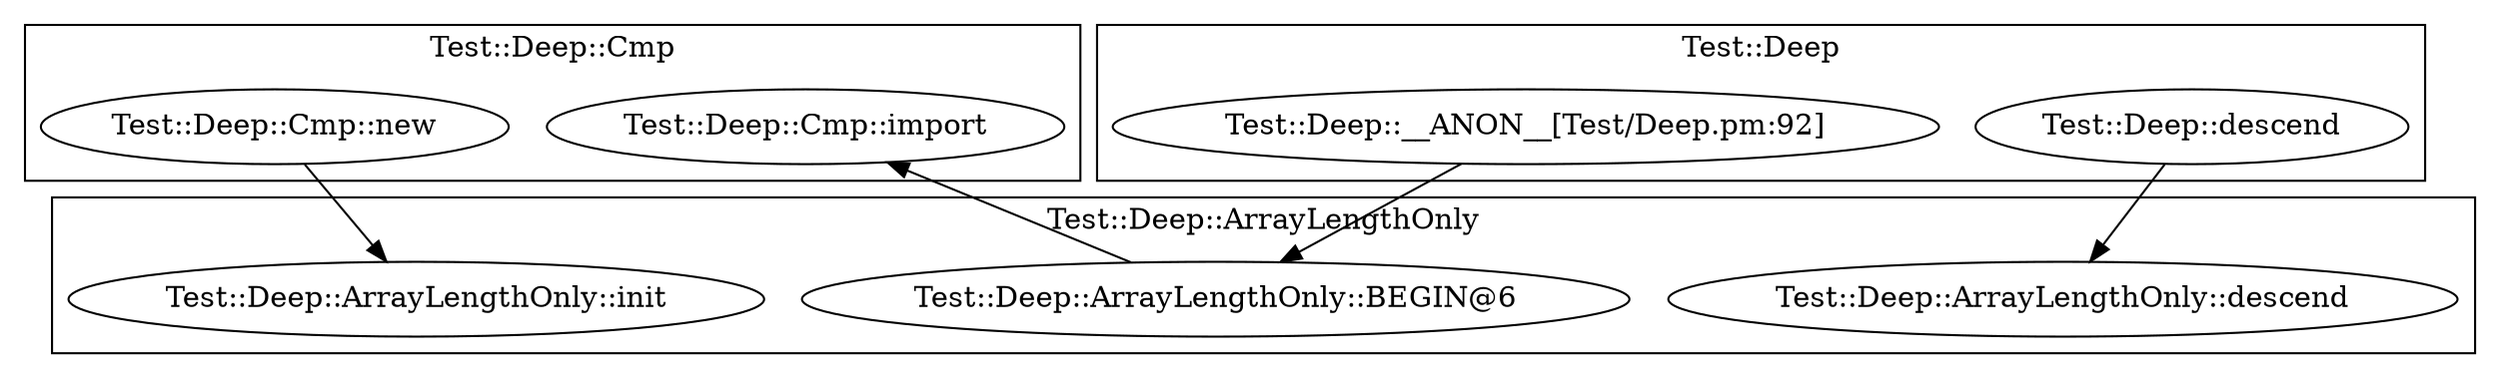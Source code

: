 digraph {
graph [overlap=false]
subgraph cluster_Test_Deep_Cmp {
	label="Test::Deep::Cmp";
	"Test::Deep::Cmp::import";
	"Test::Deep::Cmp::new";
}
subgraph cluster_Test_Deep_ArrayLengthOnly {
	label="Test::Deep::ArrayLengthOnly";
	"Test::Deep::ArrayLengthOnly::descend";
	"Test::Deep::ArrayLengthOnly::init";
	"Test::Deep::ArrayLengthOnly::BEGIN@6";
}
subgraph cluster_Test_Deep {
	label="Test::Deep";
	"Test::Deep::descend";
	"Test::Deep::__ANON__[Test/Deep.pm:92]";
}
"Test::Deep::ArrayLengthOnly::BEGIN@6" -> "Test::Deep::Cmp::import";
"Test::Deep::Cmp::new" -> "Test::Deep::ArrayLengthOnly::init";
"Test::Deep::__ANON__[Test/Deep.pm:92]" -> "Test::Deep::ArrayLengthOnly::BEGIN@6";
"Test::Deep::descend" -> "Test::Deep::ArrayLengthOnly::descend";
}

